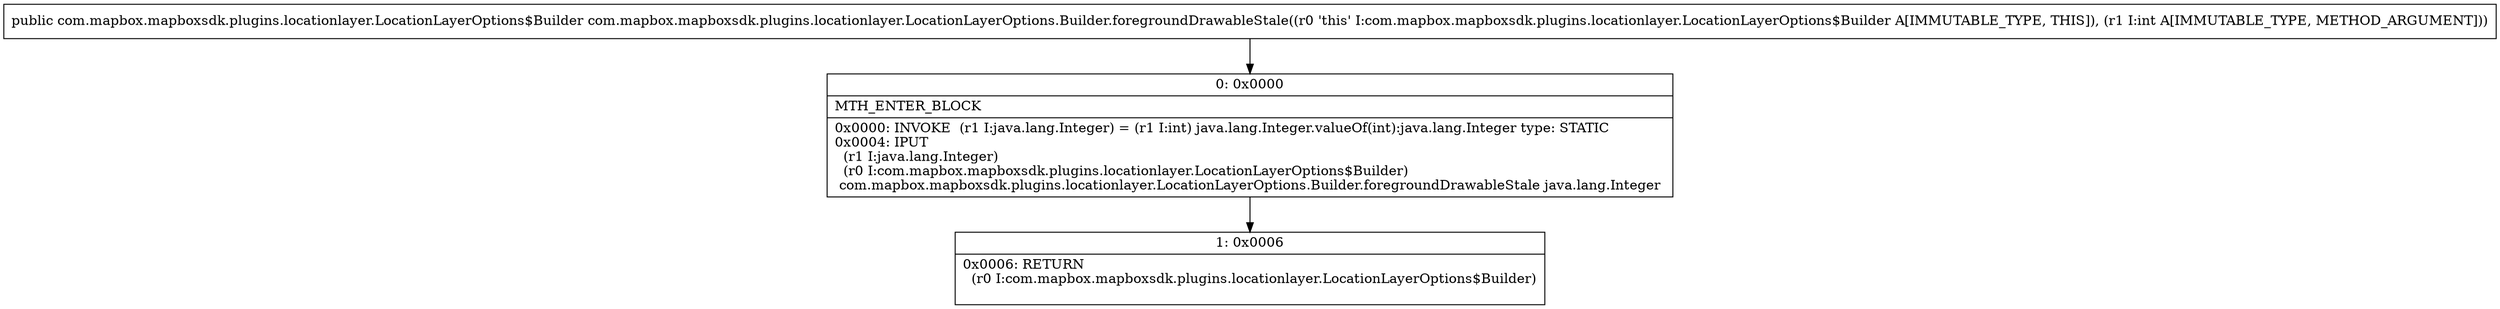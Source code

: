 digraph "CFG forcom.mapbox.mapboxsdk.plugins.locationlayer.LocationLayerOptions.Builder.foregroundDrawableStale(I)Lcom\/mapbox\/mapboxsdk\/plugins\/locationlayer\/LocationLayerOptions$Builder;" {
Node_0 [shape=record,label="{0\:\ 0x0000|MTH_ENTER_BLOCK\l|0x0000: INVOKE  (r1 I:java.lang.Integer) = (r1 I:int) java.lang.Integer.valueOf(int):java.lang.Integer type: STATIC \l0x0004: IPUT  \l  (r1 I:java.lang.Integer)\l  (r0 I:com.mapbox.mapboxsdk.plugins.locationlayer.LocationLayerOptions$Builder)\l com.mapbox.mapboxsdk.plugins.locationlayer.LocationLayerOptions.Builder.foregroundDrawableStale java.lang.Integer \l}"];
Node_1 [shape=record,label="{1\:\ 0x0006|0x0006: RETURN  \l  (r0 I:com.mapbox.mapboxsdk.plugins.locationlayer.LocationLayerOptions$Builder)\l \l}"];
MethodNode[shape=record,label="{public com.mapbox.mapboxsdk.plugins.locationlayer.LocationLayerOptions$Builder com.mapbox.mapboxsdk.plugins.locationlayer.LocationLayerOptions.Builder.foregroundDrawableStale((r0 'this' I:com.mapbox.mapboxsdk.plugins.locationlayer.LocationLayerOptions$Builder A[IMMUTABLE_TYPE, THIS]), (r1 I:int A[IMMUTABLE_TYPE, METHOD_ARGUMENT])) }"];
MethodNode -> Node_0;
Node_0 -> Node_1;
}

